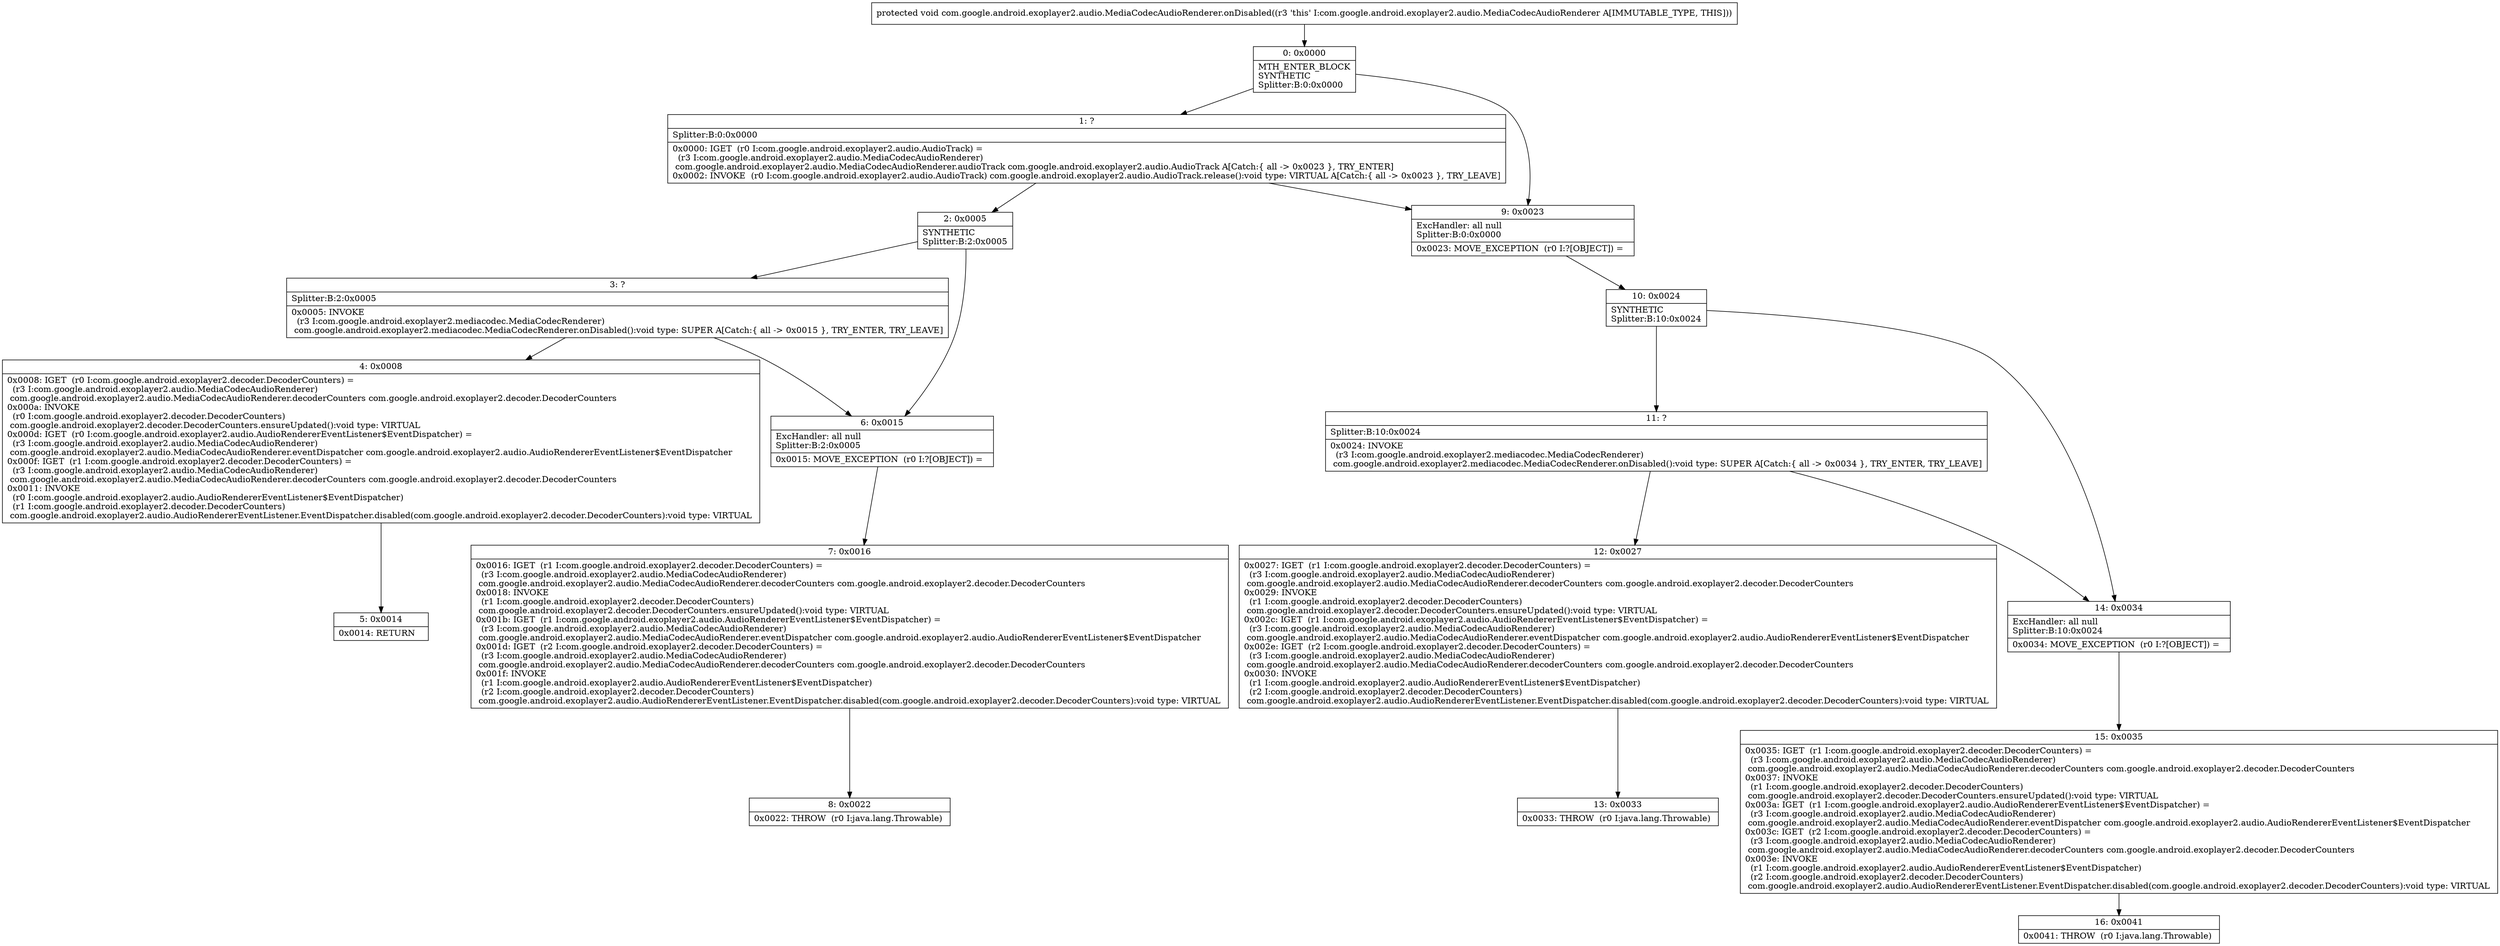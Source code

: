 digraph "CFG forcom.google.android.exoplayer2.audio.MediaCodecAudioRenderer.onDisabled()V" {
Node_0 [shape=record,label="{0\:\ 0x0000|MTH_ENTER_BLOCK\lSYNTHETIC\lSplitter:B:0:0x0000\l}"];
Node_1 [shape=record,label="{1\:\ ?|Splitter:B:0:0x0000\l|0x0000: IGET  (r0 I:com.google.android.exoplayer2.audio.AudioTrack) = \l  (r3 I:com.google.android.exoplayer2.audio.MediaCodecAudioRenderer)\l com.google.android.exoplayer2.audio.MediaCodecAudioRenderer.audioTrack com.google.android.exoplayer2.audio.AudioTrack A[Catch:\{ all \-\> 0x0023 \}, TRY_ENTER]\l0x0002: INVOKE  (r0 I:com.google.android.exoplayer2.audio.AudioTrack) com.google.android.exoplayer2.audio.AudioTrack.release():void type: VIRTUAL A[Catch:\{ all \-\> 0x0023 \}, TRY_LEAVE]\l}"];
Node_2 [shape=record,label="{2\:\ 0x0005|SYNTHETIC\lSplitter:B:2:0x0005\l}"];
Node_3 [shape=record,label="{3\:\ ?|Splitter:B:2:0x0005\l|0x0005: INVOKE  \l  (r3 I:com.google.android.exoplayer2.mediacodec.MediaCodecRenderer)\l com.google.android.exoplayer2.mediacodec.MediaCodecRenderer.onDisabled():void type: SUPER A[Catch:\{ all \-\> 0x0015 \}, TRY_ENTER, TRY_LEAVE]\l}"];
Node_4 [shape=record,label="{4\:\ 0x0008|0x0008: IGET  (r0 I:com.google.android.exoplayer2.decoder.DecoderCounters) = \l  (r3 I:com.google.android.exoplayer2.audio.MediaCodecAudioRenderer)\l com.google.android.exoplayer2.audio.MediaCodecAudioRenderer.decoderCounters com.google.android.exoplayer2.decoder.DecoderCounters \l0x000a: INVOKE  \l  (r0 I:com.google.android.exoplayer2.decoder.DecoderCounters)\l com.google.android.exoplayer2.decoder.DecoderCounters.ensureUpdated():void type: VIRTUAL \l0x000d: IGET  (r0 I:com.google.android.exoplayer2.audio.AudioRendererEventListener$EventDispatcher) = \l  (r3 I:com.google.android.exoplayer2.audio.MediaCodecAudioRenderer)\l com.google.android.exoplayer2.audio.MediaCodecAudioRenderer.eventDispatcher com.google.android.exoplayer2.audio.AudioRendererEventListener$EventDispatcher \l0x000f: IGET  (r1 I:com.google.android.exoplayer2.decoder.DecoderCounters) = \l  (r3 I:com.google.android.exoplayer2.audio.MediaCodecAudioRenderer)\l com.google.android.exoplayer2.audio.MediaCodecAudioRenderer.decoderCounters com.google.android.exoplayer2.decoder.DecoderCounters \l0x0011: INVOKE  \l  (r0 I:com.google.android.exoplayer2.audio.AudioRendererEventListener$EventDispatcher)\l  (r1 I:com.google.android.exoplayer2.decoder.DecoderCounters)\l com.google.android.exoplayer2.audio.AudioRendererEventListener.EventDispatcher.disabled(com.google.android.exoplayer2.decoder.DecoderCounters):void type: VIRTUAL \l}"];
Node_5 [shape=record,label="{5\:\ 0x0014|0x0014: RETURN   \l}"];
Node_6 [shape=record,label="{6\:\ 0x0015|ExcHandler: all null\lSplitter:B:2:0x0005\l|0x0015: MOVE_EXCEPTION  (r0 I:?[OBJECT]) =  \l}"];
Node_7 [shape=record,label="{7\:\ 0x0016|0x0016: IGET  (r1 I:com.google.android.exoplayer2.decoder.DecoderCounters) = \l  (r3 I:com.google.android.exoplayer2.audio.MediaCodecAudioRenderer)\l com.google.android.exoplayer2.audio.MediaCodecAudioRenderer.decoderCounters com.google.android.exoplayer2.decoder.DecoderCounters \l0x0018: INVOKE  \l  (r1 I:com.google.android.exoplayer2.decoder.DecoderCounters)\l com.google.android.exoplayer2.decoder.DecoderCounters.ensureUpdated():void type: VIRTUAL \l0x001b: IGET  (r1 I:com.google.android.exoplayer2.audio.AudioRendererEventListener$EventDispatcher) = \l  (r3 I:com.google.android.exoplayer2.audio.MediaCodecAudioRenderer)\l com.google.android.exoplayer2.audio.MediaCodecAudioRenderer.eventDispatcher com.google.android.exoplayer2.audio.AudioRendererEventListener$EventDispatcher \l0x001d: IGET  (r2 I:com.google.android.exoplayer2.decoder.DecoderCounters) = \l  (r3 I:com.google.android.exoplayer2.audio.MediaCodecAudioRenderer)\l com.google.android.exoplayer2.audio.MediaCodecAudioRenderer.decoderCounters com.google.android.exoplayer2.decoder.DecoderCounters \l0x001f: INVOKE  \l  (r1 I:com.google.android.exoplayer2.audio.AudioRendererEventListener$EventDispatcher)\l  (r2 I:com.google.android.exoplayer2.decoder.DecoderCounters)\l com.google.android.exoplayer2.audio.AudioRendererEventListener.EventDispatcher.disabled(com.google.android.exoplayer2.decoder.DecoderCounters):void type: VIRTUAL \l}"];
Node_8 [shape=record,label="{8\:\ 0x0022|0x0022: THROW  (r0 I:java.lang.Throwable) \l}"];
Node_9 [shape=record,label="{9\:\ 0x0023|ExcHandler: all null\lSplitter:B:0:0x0000\l|0x0023: MOVE_EXCEPTION  (r0 I:?[OBJECT]) =  \l}"];
Node_10 [shape=record,label="{10\:\ 0x0024|SYNTHETIC\lSplitter:B:10:0x0024\l}"];
Node_11 [shape=record,label="{11\:\ ?|Splitter:B:10:0x0024\l|0x0024: INVOKE  \l  (r3 I:com.google.android.exoplayer2.mediacodec.MediaCodecRenderer)\l com.google.android.exoplayer2.mediacodec.MediaCodecRenderer.onDisabled():void type: SUPER A[Catch:\{ all \-\> 0x0034 \}, TRY_ENTER, TRY_LEAVE]\l}"];
Node_12 [shape=record,label="{12\:\ 0x0027|0x0027: IGET  (r1 I:com.google.android.exoplayer2.decoder.DecoderCounters) = \l  (r3 I:com.google.android.exoplayer2.audio.MediaCodecAudioRenderer)\l com.google.android.exoplayer2.audio.MediaCodecAudioRenderer.decoderCounters com.google.android.exoplayer2.decoder.DecoderCounters \l0x0029: INVOKE  \l  (r1 I:com.google.android.exoplayer2.decoder.DecoderCounters)\l com.google.android.exoplayer2.decoder.DecoderCounters.ensureUpdated():void type: VIRTUAL \l0x002c: IGET  (r1 I:com.google.android.exoplayer2.audio.AudioRendererEventListener$EventDispatcher) = \l  (r3 I:com.google.android.exoplayer2.audio.MediaCodecAudioRenderer)\l com.google.android.exoplayer2.audio.MediaCodecAudioRenderer.eventDispatcher com.google.android.exoplayer2.audio.AudioRendererEventListener$EventDispatcher \l0x002e: IGET  (r2 I:com.google.android.exoplayer2.decoder.DecoderCounters) = \l  (r3 I:com.google.android.exoplayer2.audio.MediaCodecAudioRenderer)\l com.google.android.exoplayer2.audio.MediaCodecAudioRenderer.decoderCounters com.google.android.exoplayer2.decoder.DecoderCounters \l0x0030: INVOKE  \l  (r1 I:com.google.android.exoplayer2.audio.AudioRendererEventListener$EventDispatcher)\l  (r2 I:com.google.android.exoplayer2.decoder.DecoderCounters)\l com.google.android.exoplayer2.audio.AudioRendererEventListener.EventDispatcher.disabled(com.google.android.exoplayer2.decoder.DecoderCounters):void type: VIRTUAL \l}"];
Node_13 [shape=record,label="{13\:\ 0x0033|0x0033: THROW  (r0 I:java.lang.Throwable) \l}"];
Node_14 [shape=record,label="{14\:\ 0x0034|ExcHandler: all null\lSplitter:B:10:0x0024\l|0x0034: MOVE_EXCEPTION  (r0 I:?[OBJECT]) =  \l}"];
Node_15 [shape=record,label="{15\:\ 0x0035|0x0035: IGET  (r1 I:com.google.android.exoplayer2.decoder.DecoderCounters) = \l  (r3 I:com.google.android.exoplayer2.audio.MediaCodecAudioRenderer)\l com.google.android.exoplayer2.audio.MediaCodecAudioRenderer.decoderCounters com.google.android.exoplayer2.decoder.DecoderCounters \l0x0037: INVOKE  \l  (r1 I:com.google.android.exoplayer2.decoder.DecoderCounters)\l com.google.android.exoplayer2.decoder.DecoderCounters.ensureUpdated():void type: VIRTUAL \l0x003a: IGET  (r1 I:com.google.android.exoplayer2.audio.AudioRendererEventListener$EventDispatcher) = \l  (r3 I:com.google.android.exoplayer2.audio.MediaCodecAudioRenderer)\l com.google.android.exoplayer2.audio.MediaCodecAudioRenderer.eventDispatcher com.google.android.exoplayer2.audio.AudioRendererEventListener$EventDispatcher \l0x003c: IGET  (r2 I:com.google.android.exoplayer2.decoder.DecoderCounters) = \l  (r3 I:com.google.android.exoplayer2.audio.MediaCodecAudioRenderer)\l com.google.android.exoplayer2.audio.MediaCodecAudioRenderer.decoderCounters com.google.android.exoplayer2.decoder.DecoderCounters \l0x003e: INVOKE  \l  (r1 I:com.google.android.exoplayer2.audio.AudioRendererEventListener$EventDispatcher)\l  (r2 I:com.google.android.exoplayer2.decoder.DecoderCounters)\l com.google.android.exoplayer2.audio.AudioRendererEventListener.EventDispatcher.disabled(com.google.android.exoplayer2.decoder.DecoderCounters):void type: VIRTUAL \l}"];
Node_16 [shape=record,label="{16\:\ 0x0041|0x0041: THROW  (r0 I:java.lang.Throwable) \l}"];
MethodNode[shape=record,label="{protected void com.google.android.exoplayer2.audio.MediaCodecAudioRenderer.onDisabled((r3 'this' I:com.google.android.exoplayer2.audio.MediaCodecAudioRenderer A[IMMUTABLE_TYPE, THIS])) }"];
MethodNode -> Node_0;
Node_0 -> Node_1;
Node_0 -> Node_9;
Node_1 -> Node_2;
Node_1 -> Node_9;
Node_2 -> Node_3;
Node_2 -> Node_6;
Node_3 -> Node_4;
Node_3 -> Node_6;
Node_4 -> Node_5;
Node_6 -> Node_7;
Node_7 -> Node_8;
Node_9 -> Node_10;
Node_10 -> Node_11;
Node_10 -> Node_14;
Node_11 -> Node_12;
Node_11 -> Node_14;
Node_12 -> Node_13;
Node_14 -> Node_15;
Node_15 -> Node_16;
}

